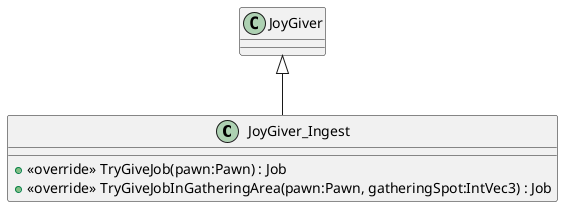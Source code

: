 @startuml
class JoyGiver_Ingest {
    + <<override>> TryGiveJob(pawn:Pawn) : Job
    + <<override>> TryGiveJobInGatheringArea(pawn:Pawn, gatheringSpot:IntVec3) : Job
}
JoyGiver <|-- JoyGiver_Ingest
@enduml
